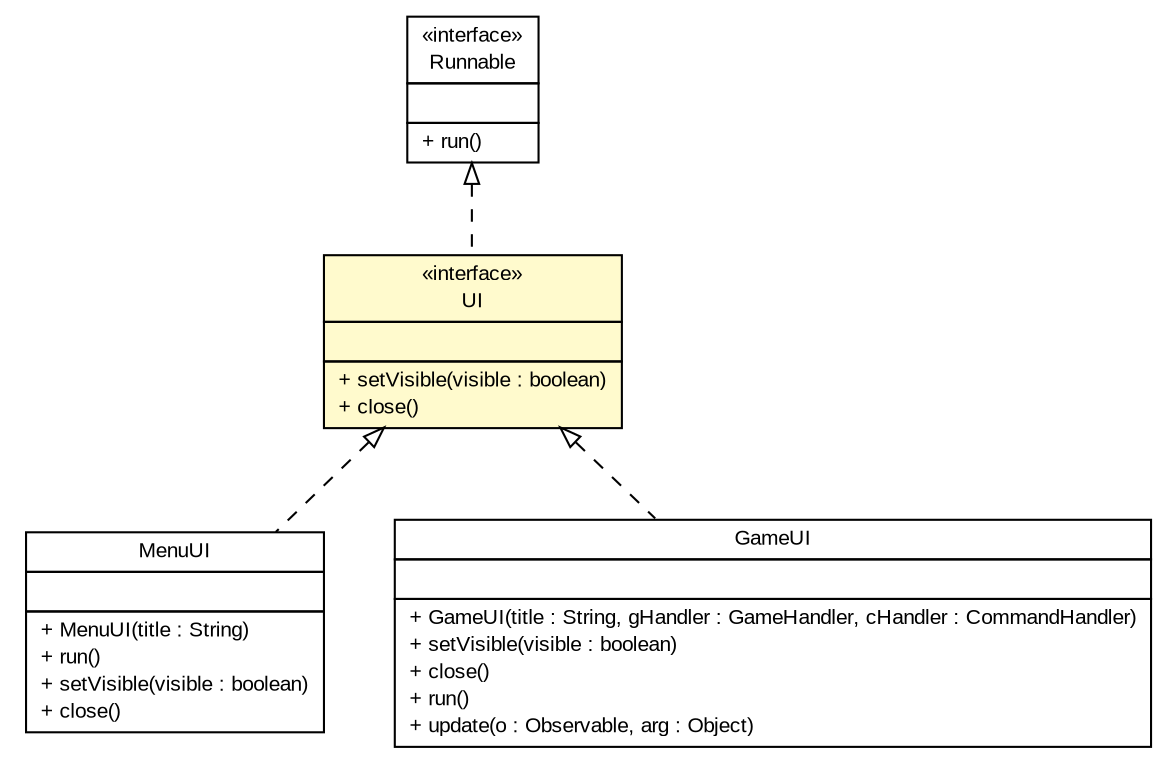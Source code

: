 #!/usr/local/bin/dot
#
# Class diagram 
# Generated by UMLGraph version R5_6 (http://www.umlgraph.org/)
#

digraph G {
	edge [fontname="arial",fontsize=10,labelfontname="arial",labelfontsize=10];
	node [fontname="arial",fontsize=10,shape=plaintext];
	nodesep=0.25;
	ranksep=0.5;
	// com.github.tilastokeskus.matertis.ui.UI
	c3884 [label=<<table title="com.github.tilastokeskus.matertis.ui.UI" border="0" cellborder="1" cellspacing="0" cellpadding="2" port="p" bgcolor="lemonChiffon" href="./UI.html">
		<tr><td><table border="0" cellspacing="0" cellpadding="1">
<tr><td align="center" balign="center"> &#171;interface&#187; </td></tr>
<tr><td align="center" balign="center"> UI </td></tr>
		</table></td></tr>
		<tr><td><table border="0" cellspacing="0" cellpadding="1">
<tr><td align="left" balign="left">  </td></tr>
		</table></td></tr>
		<tr><td><table border="0" cellspacing="0" cellpadding="1">
<tr><td align="left" balign="left"> + setVisible(visible : boolean) </td></tr>
<tr><td align="left" balign="left"> + close() </td></tr>
		</table></td></tr>
		</table>>, URL="./UI.html", fontname="arial", fontcolor="black", fontsize=10.0];
	// com.github.tilastokeskus.matertis.ui.MenuUI
	c3890 [label=<<table title="com.github.tilastokeskus.matertis.ui.MenuUI" border="0" cellborder="1" cellspacing="0" cellpadding="2" port="p" href="./MenuUI.html">
		<tr><td><table border="0" cellspacing="0" cellpadding="1">
<tr><td align="center" balign="center"> MenuUI </td></tr>
		</table></td></tr>
		<tr><td><table border="0" cellspacing="0" cellpadding="1">
<tr><td align="left" balign="left">  </td></tr>
		</table></td></tr>
		<tr><td><table border="0" cellspacing="0" cellpadding="1">
<tr><td align="left" balign="left"> + MenuUI(title : String) </td></tr>
<tr><td align="left" balign="left"> + run() </td></tr>
<tr><td align="left" balign="left"> + setVisible(visible : boolean) </td></tr>
<tr><td align="left" balign="left"> + close() </td></tr>
		</table></td></tr>
		</table>>, URL="./MenuUI.html", fontname="arial", fontcolor="black", fontsize=10.0];
	// com.github.tilastokeskus.matertis.ui.GameUI
	c3893 [label=<<table title="com.github.tilastokeskus.matertis.ui.GameUI" border="0" cellborder="1" cellspacing="0" cellpadding="2" port="p" href="./GameUI.html">
		<tr><td><table border="0" cellspacing="0" cellpadding="1">
<tr><td align="center" balign="center"> GameUI </td></tr>
		</table></td></tr>
		<tr><td><table border="0" cellspacing="0" cellpadding="1">
<tr><td align="left" balign="left">  </td></tr>
		</table></td></tr>
		<tr><td><table border="0" cellspacing="0" cellpadding="1">
<tr><td align="left" balign="left"> + GameUI(title : String, gHandler : GameHandler, cHandler : CommandHandler) </td></tr>
<tr><td align="left" balign="left"> + setVisible(visible : boolean) </td></tr>
<tr><td align="left" balign="left"> + close() </td></tr>
<tr><td align="left" balign="left"> + run() </td></tr>
<tr><td align="left" balign="left"> + update(o : Observable, arg : Object) </td></tr>
		</table></td></tr>
		</table>>, URL="./GameUI.html", fontname="arial", fontcolor="black", fontsize=10.0];
	//com.github.tilastokeskus.matertis.ui.UI implements java.lang.Runnable
	c3911:p -> c3884:p [dir=back,arrowtail=empty,style=dashed];
	//com.github.tilastokeskus.matertis.ui.MenuUI implements com.github.tilastokeskus.matertis.ui.UI
	c3884:p -> c3890:p [dir=back,arrowtail=empty,style=dashed];
	//com.github.tilastokeskus.matertis.ui.GameUI implements com.github.tilastokeskus.matertis.ui.UI
	c3884:p -> c3893:p [dir=back,arrowtail=empty,style=dashed];
	// java.lang.Runnable
	c3911 [label=<<table title="java.lang.Runnable" border="0" cellborder="1" cellspacing="0" cellpadding="2" port="p" href="http://java.sun.com/j2se/1.4.2/docs/api/java/lang/Runnable.html">
		<tr><td><table border="0" cellspacing="0" cellpadding="1">
<tr><td align="center" balign="center"> &#171;interface&#187; </td></tr>
<tr><td align="center" balign="center"> Runnable </td></tr>
		</table></td></tr>
		<tr><td><table border="0" cellspacing="0" cellpadding="1">
<tr><td align="left" balign="left">  </td></tr>
		</table></td></tr>
		<tr><td><table border="0" cellspacing="0" cellpadding="1">
<tr><td align="left" balign="left"> + run() </td></tr>
		</table></td></tr>
		</table>>, URL="http://java.sun.com/j2se/1.4.2/docs/api/java/lang/Runnable.html", fontname="arial", fontcolor="black", fontsize=10.0];
}


